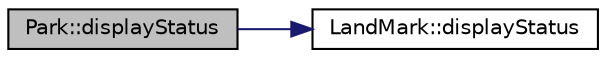 digraph "Park::displayStatus"
{
 // LATEX_PDF_SIZE
  edge [fontname="Helvetica",fontsize="10",labelfontname="Helvetica",labelfontsize="10"];
  node [fontname="Helvetica",fontsize="10",shape=record];
  rankdir="LR";
  Node1 [label="Park::displayStatus",height=0.2,width=0.4,color="black", fillcolor="grey75", style="filled", fontcolor="black",tooltip="Displays the current status of the Park."];
  Node1 -> Node2 [color="midnightblue",fontsize="10",style="solid",fontname="Helvetica"];
  Node2 [label="LandMark::displayStatus",height=0.2,width=0.4,color="black", fillcolor="white", style="filled",URL="$classLandMark.html#a8a6bc2e43611b75aa62769f196babc30",tooltip="Displays the status of the landmark."];
}
